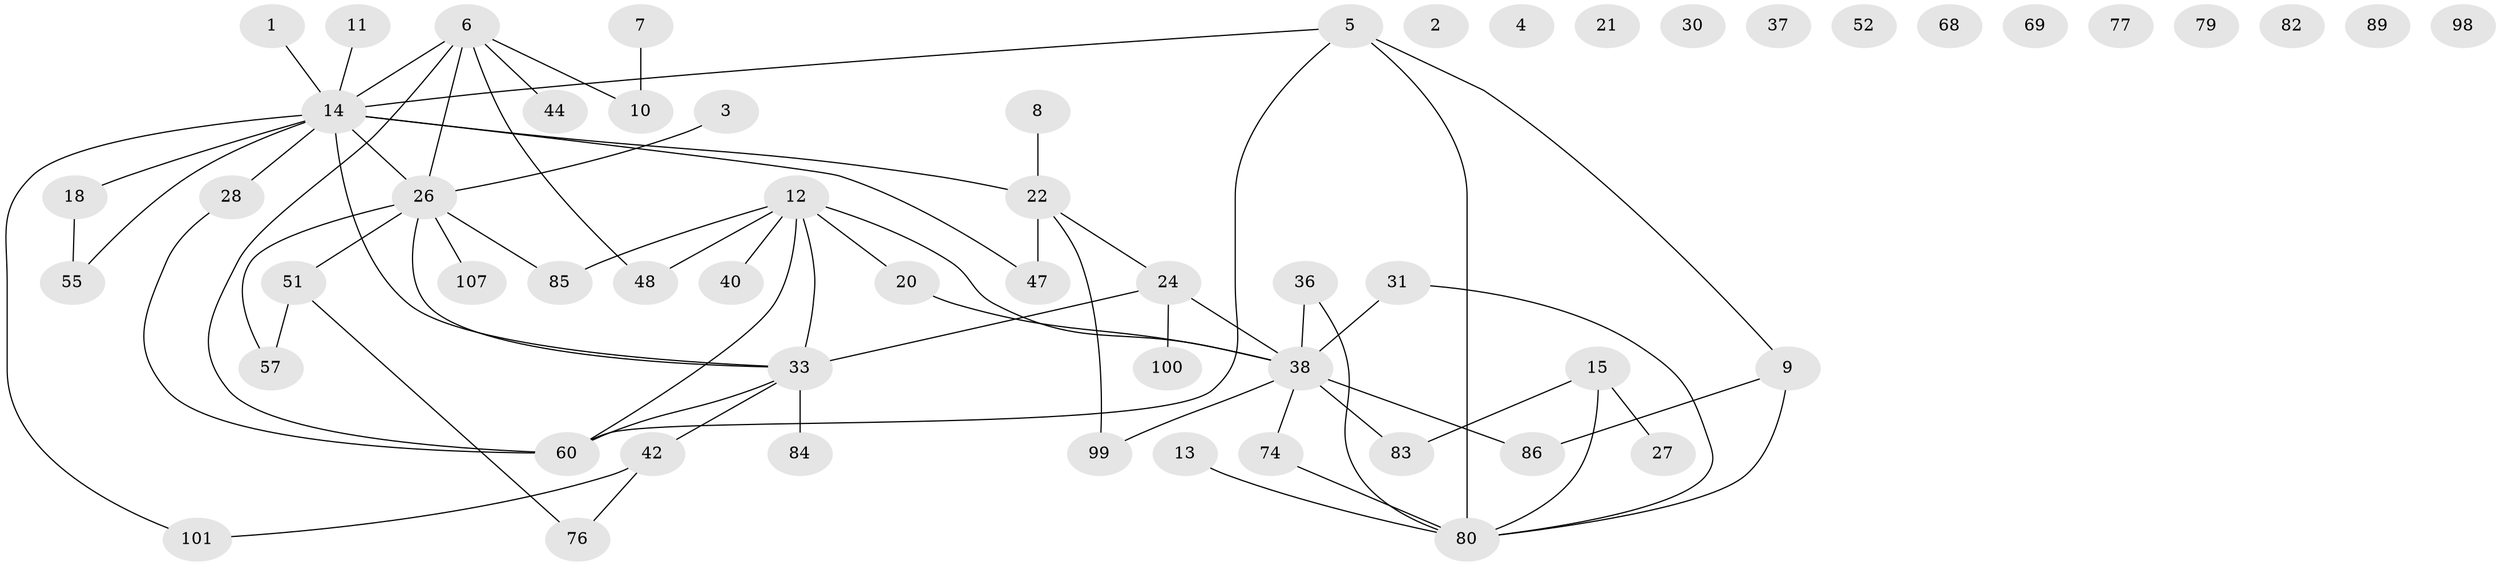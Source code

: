 // original degree distribution, {1: 0.21052631578947367, 0: 0.11403508771929824, 2: 0.2982456140350877, 5: 0.07894736842105263, 3: 0.18421052631578946, 4: 0.09649122807017543, 6: 0.017543859649122806}
// Generated by graph-tools (version 1.1) at 2025/13/03/09/25 04:13:01]
// undirected, 57 vertices, 66 edges
graph export_dot {
graph [start="1"]
  node [color=gray90,style=filled];
  1;
  2;
  3;
  4;
  5 [super="+106+34"];
  6 [super="+92+59"];
  7 [super="+104"];
  8 [super="+72"];
  9 [super="+17"];
  10 [super="+46"];
  11;
  12 [super="+58+16"];
  13;
  14 [super="+61+35+25"];
  15 [super="+114"];
  18 [super="+19"];
  20 [super="+94"];
  21;
  22 [super="+113+23+90"];
  24 [super="+32+65"];
  26 [super="+91+71+29"];
  27 [super="+53+41"];
  28 [super="+87"];
  30;
  31 [super="+63"];
  33 [super="+97+62"];
  36;
  37;
  38 [super="+39+54"];
  40 [super="+66"];
  42 [super="+45"];
  44;
  47 [super="+49+95"];
  48 [super="+81"];
  51 [super="+93"];
  52;
  55;
  57 [super="+96"];
  60;
  68;
  69;
  74;
  76;
  77;
  79;
  80 [super="+102"];
  82;
  83;
  84;
  85 [super="+110"];
  86;
  89;
  98;
  99;
  100;
  101;
  107;
  1 -- 14;
  3 -- 26;
  5 -- 9;
  5 -- 60;
  5 -- 80;
  5 -- 14;
  6 -- 44;
  6 -- 26;
  6 -- 60;
  6 -- 10;
  6 -- 48;
  6 -- 14;
  7 -- 10;
  8 -- 22;
  9 -- 86;
  9 -- 80;
  11 -- 14;
  12 -- 60;
  12 -- 33;
  12 -- 85;
  12 -- 38;
  12 -- 20;
  12 -- 40;
  12 -- 48;
  13 -- 80;
  14 -- 101;
  14 -- 22 [weight=2];
  14 -- 28;
  14 -- 33 [weight=2];
  14 -- 18;
  14 -- 47 [weight=2];
  14 -- 55;
  14 -- 26;
  15 -- 83;
  15 -- 27;
  15 -- 80;
  18 -- 55;
  20 -- 38;
  22 -- 99;
  22 -- 24;
  22 -- 47;
  24 -- 38;
  24 -- 100;
  24 -- 33;
  26 -- 57;
  26 -- 107;
  26 -- 51;
  26 -- 85;
  26 -- 33;
  28 -- 60;
  31 -- 80;
  31 -- 38;
  33 -- 84;
  33 -- 60;
  33 -- 42;
  36 -- 38;
  36 -- 80;
  38 -- 86 [weight=2];
  38 -- 99;
  38 -- 74;
  38 -- 83;
  42 -- 76;
  42 -- 101;
  51 -- 57;
  51 -- 76;
  74 -- 80;
}

